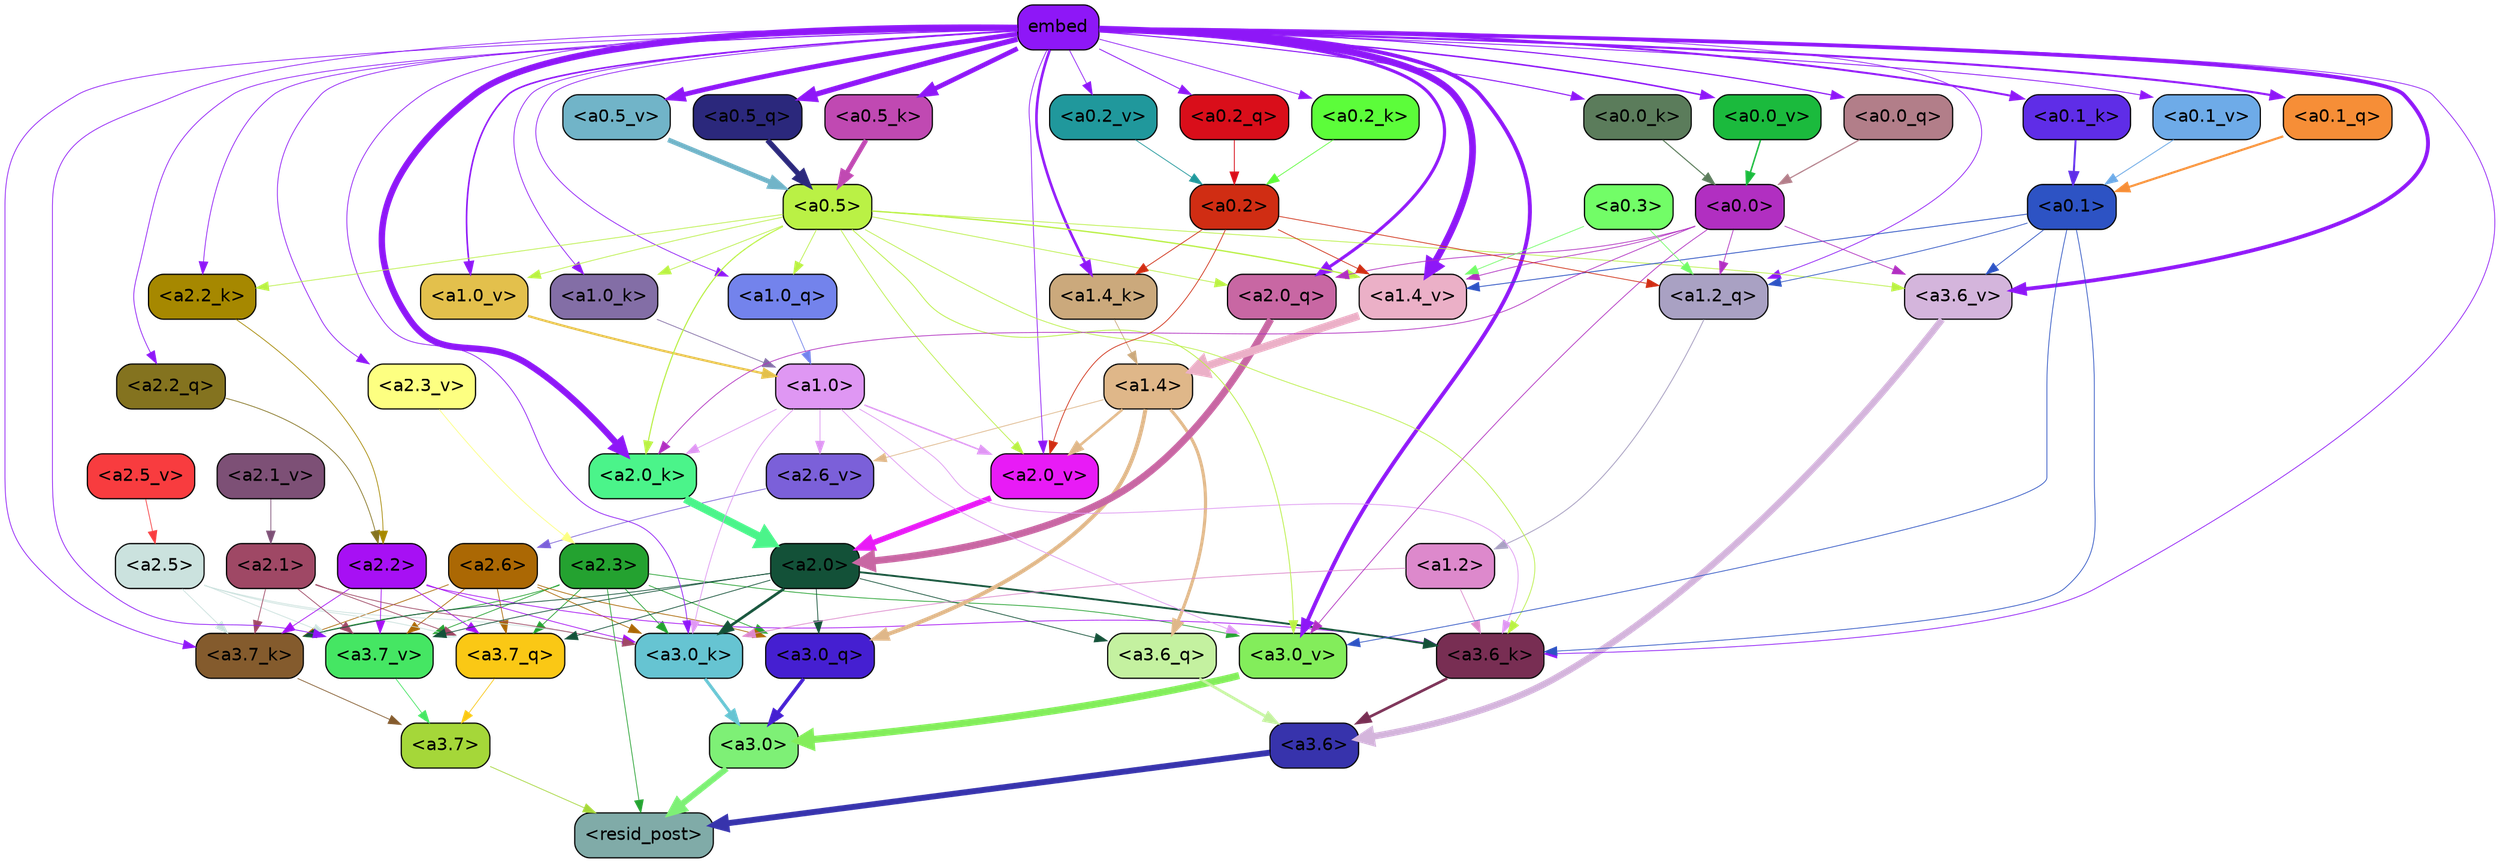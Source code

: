 strict digraph "" {
	graph [bgcolor=transparent,
		layout=dot,
		overlap=false,
		splines=true
	];
	"<a3.7>"	[color=black,
		fillcolor="#a5d739",
		fontname=Helvetica,
		shape=box,
		style="filled, rounded"];
	"<resid_post>"	[color=black,
		fillcolor="#80aba8",
		fontname=Helvetica,
		shape=box,
		style="filled, rounded"];
	"<a3.7>" -> "<resid_post>"	[color="#a5d739",
		penwidth=0.6];
	"<a3.6>"	[color=black,
		fillcolor="#3733ac",
		fontname=Helvetica,
		shape=box,
		style="filled, rounded"];
	"<a3.6>" -> "<resid_post>"	[color="#3733ac",
		penwidth=4.7534414529800415];
	"<a3.0>"	[color=black,
		fillcolor="#7ef076",
		fontname=Helvetica,
		shape=box,
		style="filled, rounded"];
	"<a3.0>" -> "<resid_post>"	[color="#7ef076",
		penwidth=4.898576855659485];
	"<a2.3>"	[color=black,
		fillcolor="#24a230",
		fontname=Helvetica,
		shape=box,
		style="filled, rounded"];
	"<a2.3>" -> "<resid_post>"	[color="#24a230",
		penwidth=0.6];
	"<a3.7_q>"	[color=black,
		fillcolor="#fac815",
		fontname=Helvetica,
		shape=box,
		style="filled, rounded"];
	"<a2.3>" -> "<a3.7_q>"	[color="#24a230",
		penwidth=0.6];
	"<a3.0_q>"	[color=black,
		fillcolor="#451fd1",
		fontname=Helvetica,
		shape=box,
		style="filled, rounded"];
	"<a2.3>" -> "<a3.0_q>"	[color="#24a230",
		penwidth=0.6];
	"<a3.7_k>"	[color=black,
		fillcolor="#845b2d",
		fontname=Helvetica,
		shape=box,
		style="filled, rounded"];
	"<a2.3>" -> "<a3.7_k>"	[color="#24a230",
		penwidth=0.6];
	"<a3.0_k>"	[color=black,
		fillcolor="#66c4d2",
		fontname=Helvetica,
		shape=box,
		style="filled, rounded"];
	"<a2.3>" -> "<a3.0_k>"	[color="#24a230",
		penwidth=0.6];
	"<a3.7_v>"	[color=black,
		fillcolor="#45e663",
		fontname=Helvetica,
		shape=box,
		style="filled, rounded"];
	"<a2.3>" -> "<a3.7_v>"	[color="#24a230",
		penwidth=0.6];
	"<a3.0_v>"	[color=black,
		fillcolor="#83ed5b",
		fontname=Helvetica,
		shape=box,
		style="filled, rounded"];
	"<a2.3>" -> "<a3.0_v>"	[color="#24a230",
		penwidth=0.6];
	"<a3.7_q>" -> "<a3.7>"	[color="#fac815",
		penwidth=0.6];
	"<a3.6_q>"	[color=black,
		fillcolor="#c4f1a0",
		fontname=Helvetica,
		shape=box,
		style="filled, rounded"];
	"<a3.6_q>" -> "<a3.6>"	[color="#c4f1a0",
		penwidth=2.160832464694977];
	"<a3.0_q>" -> "<a3.0>"	[color="#451fd1",
		penwidth=2.870753765106201];
	"<a3.7_k>" -> "<a3.7>"	[color="#845b2d",
		penwidth=0.6];
	"<a3.6_k>"	[color=black,
		fillcolor="#782e53",
		fontname=Helvetica,
		shape=box,
		style="filled, rounded"];
	"<a3.6_k>" -> "<a3.6>"	[color="#782e53",
		penwidth=2.13908451795578];
	"<a3.0_k>" -> "<a3.0>"	[color="#66c4d2",
		penwidth=2.520303964614868];
	"<a3.7_v>" -> "<a3.7>"	[color="#45e663",
		penwidth=0.6];
	"<a3.6_v>"	[color=black,
		fillcolor="#d4b5dc",
		fontname=Helvetica,
		shape=box,
		style="filled, rounded"];
	"<a3.6_v>" -> "<a3.6>"	[color="#d4b5dc",
		penwidth=5.297133803367615];
	"<a3.0_v>" -> "<a3.0>"	[color="#83ed5b",
		penwidth=5.680712580680847];
	"<a2.6>"	[color=black,
		fillcolor="#ab6804",
		fontname=Helvetica,
		shape=box,
		style="filled, rounded"];
	"<a2.6>" -> "<a3.7_q>"	[color="#ab6804",
		penwidth=0.6];
	"<a2.6>" -> "<a3.0_q>"	[color="#ab6804",
		penwidth=0.6];
	"<a2.6>" -> "<a3.7_k>"	[color="#ab6804",
		penwidth=0.6];
	"<a2.6>" -> "<a3.0_k>"	[color="#ab6804",
		penwidth=0.6];
	"<a2.6>" -> "<a3.7_v>"	[color="#ab6804",
		penwidth=0.6];
	"<a2.5>"	[color=black,
		fillcolor="#cbe2de",
		fontname=Helvetica,
		shape=box,
		style="filled, rounded"];
	"<a2.5>" -> "<a3.7_q>"	[color="#cbe2de",
		penwidth=0.6];
	"<a2.5>" -> "<a3.7_k>"	[color="#cbe2de",
		penwidth=0.6];
	"<a2.5>" -> "<a3.0_k>"	[color="#cbe2de",
		penwidth=0.6];
	"<a2.5>" -> "<a3.7_v>"	[color="#cbe2de",
		penwidth=0.6];
	"<a2.2>"	[color=black,
		fillcolor="#a710f4",
		fontname=Helvetica,
		shape=box,
		style="filled, rounded"];
	"<a2.2>" -> "<a3.7_q>"	[color="#a710f4",
		penwidth=0.6];
	"<a2.2>" -> "<a3.7_k>"	[color="#a710f4",
		penwidth=0.6];
	"<a2.2>" -> "<a3.6_k>"	[color="#a710f4",
		penwidth=0.6];
	"<a2.2>" -> "<a3.0_k>"	[color="#a710f4",
		penwidth=0.6];
	"<a2.2>" -> "<a3.7_v>"	[color="#a710f4",
		penwidth=0.6];
	"<a2.1>"	[color=black,
		fillcolor="#9f4865",
		fontname=Helvetica,
		shape=box,
		style="filled, rounded"];
	"<a2.1>" -> "<a3.7_q>"	[color="#9f4865",
		penwidth=0.6];
	"<a2.1>" -> "<a3.7_k>"	[color="#9f4865",
		penwidth=0.6];
	"<a2.1>" -> "<a3.0_k>"	[color="#9f4865",
		penwidth=0.6];
	"<a2.1>" -> "<a3.7_v>"	[color="#9f4865",
		penwidth=0.6];
	"<a2.0>"	[color=black,
		fillcolor="#135138",
		fontname=Helvetica,
		shape=box,
		style="filled, rounded"];
	"<a2.0>" -> "<a3.7_q>"	[color="#135138",
		penwidth=0.6];
	"<a2.0>" -> "<a3.6_q>"	[color="#135138",
		penwidth=0.6];
	"<a2.0>" -> "<a3.0_q>"	[color="#135138",
		penwidth=0.6];
	"<a2.0>" -> "<a3.7_k>"	[color="#135138",
		penwidth=0.6];
	"<a2.0>" -> "<a3.6_k>"	[color="#135138",
		penwidth=1.4855384826660156];
	"<a2.0>" -> "<a3.0_k>"	[color="#135138",
		penwidth=2.142689883708954];
	"<a2.0>" -> "<a3.7_v>"	[color="#135138",
		penwidth=0.6];
	"<a1.4>"	[color=black,
		fillcolor="#dfb789",
		fontname=Helvetica,
		shape=box,
		style="filled, rounded"];
	"<a1.4>" -> "<a3.6_q>"	[color="#dfb789",
		penwidth=2.4767253398895264];
	"<a1.4>" -> "<a3.0_q>"	[color="#dfb789",
		penwidth=3.192750334739685];
	"<a2.6_v>"	[color=black,
		fillcolor="#7b60d9",
		fontname=Helvetica,
		shape=box,
		style="filled, rounded"];
	"<a1.4>" -> "<a2.6_v>"	[color="#dfb789",
		penwidth=0.6];
	"<a2.0_v>"	[color=black,
		fillcolor="#e81bf6",
		fontname=Helvetica,
		shape=box,
		style="filled, rounded"];
	"<a1.4>" -> "<a2.0_v>"	[color="#dfb789",
		penwidth=2.0349366441369057];
	embed	[color=black,
		fillcolor="#8e17f7",
		fontname=Helvetica,
		shape=box,
		style="filled, rounded"];
	embed -> "<a3.7_k>"	[color="#8e17f7",
		penwidth=0.6];
	embed -> "<a3.6_k>"	[color="#8e17f7",
		penwidth=0.6];
	embed -> "<a3.0_k>"	[color="#8e17f7",
		penwidth=0.6015868484973907];
	embed -> "<a3.7_v>"	[color="#8e17f7",
		penwidth=0.6];
	embed -> "<a3.6_v>"	[color="#8e17f7",
		penwidth=3.067279100418091];
	embed -> "<a3.0_v>"	[color="#8e17f7",
		penwidth=3.0891895294189453];
	"<a2.2_q>"	[color=black,
		fillcolor="#84731f",
		fontname=Helvetica,
		shape=box,
		style="filled, rounded"];
	embed -> "<a2.2_q>"	[color="#8e17f7",
		penwidth=0.6];
	"<a2.0_q>"	[color=black,
		fillcolor="#c867a3",
		fontname=Helvetica,
		shape=box,
		style="filled, rounded"];
	embed -> "<a2.0_q>"	[color="#8e17f7",
		penwidth=2.482962191104889];
	"<a2.2_k>"	[color=black,
		fillcolor="#a68800",
		fontname=Helvetica,
		shape=box,
		style="filled, rounded"];
	embed -> "<a2.2_k>"	[color="#8e17f7",
		penwidth=0.6];
	"<a2.0_k>"	[color=black,
		fillcolor="#4bf48a",
		fontname=Helvetica,
		shape=box,
		style="filled, rounded"];
	embed -> "<a2.0_k>"	[color="#8e17f7",
		penwidth=5.09069561958313];
	"<a2.3_v>"	[color=black,
		fillcolor="#fdff81",
		fontname=Helvetica,
		shape=box,
		style="filled, rounded"];
	embed -> "<a2.3_v>"	[color="#8e17f7",
		penwidth=0.6];
	embed -> "<a2.0_v>"	[color="#8e17f7",
		penwidth=0.6];
	"<a1.2_q>"	[color=black,
		fillcolor="#a9a1c3",
		fontname=Helvetica,
		shape=box,
		style="filled, rounded"];
	embed -> "<a1.2_q>"	[color="#8e17f7",
		penwidth=0.6];
	"<a1.0_q>"	[color=black,
		fillcolor="#7383ec",
		fontname=Helvetica,
		shape=box,
		style="filled, rounded"];
	embed -> "<a1.0_q>"	[color="#8e17f7",
		penwidth=0.6];
	"<a1.4_k>"	[color=black,
		fillcolor="#cba97c",
		fontname=Helvetica,
		shape=box,
		style="filled, rounded"];
	embed -> "<a1.4_k>"	[color="#8e17f7",
		penwidth=2.0865602493286133];
	"<a1.0_k>"	[color=black,
		fillcolor="#836ea6",
		fontname=Helvetica,
		shape=box,
		style="filled, rounded"];
	embed -> "<a1.0_k>"	[color="#8e17f7",
		penwidth=0.6];
	"<a1.4_v>"	[color=black,
		fillcolor="#ebb0c7",
		fontname=Helvetica,
		shape=box,
		style="filled, rounded"];
	embed -> "<a1.4_v>"	[color="#8e17f7",
		penwidth=5.391523122787476];
	"<a1.0_v>"	[color=black,
		fillcolor="#e3c04c",
		fontname=Helvetica,
		shape=box,
		style="filled, rounded"];
	embed -> "<a1.0_v>"	[color="#8e17f7",
		penwidth=1.2820317149162292];
	"<a0.5_q>"	[color=black,
		fillcolor="#2b287c",
		fontname=Helvetica,
		shape=box,
		style="filled, rounded"];
	embed -> "<a0.5_q>"	[color="#8e17f7",
		penwidth=4.278981596231461];
	"<a0.2_q>"	[color=black,
		fillcolor="#d90e1a",
		fontname=Helvetica,
		shape=box,
		style="filled, rounded"];
	embed -> "<a0.2_q>"	[color="#8e17f7",
		penwidth=0.6808736324310303];
	"<a0.1_q>"	[color=black,
		fillcolor="#f68e37",
		fontname=Helvetica,
		shape=box,
		style="filled, rounded"];
	embed -> "<a0.1_q>"	[color="#8e17f7",
		penwidth=1.6957638263702393];
	"<a0.0_q>"	[color=black,
		fillcolor="#b27e89",
		fontname=Helvetica,
		shape=box,
		style="filled, rounded"];
	embed -> "<a0.0_q>"	[color="#8e17f7",
		penwidth=0.935662031173706];
	"<a0.5_k>"	[color=black,
		fillcolor="#c049b2",
		fontname=Helvetica,
		shape=box,
		style="filled, rounded"];
	embed -> "<a0.5_k>"	[color="#8e17f7",
		penwidth=3.780350238084793];
	"<a0.2_k>"	[color=black,
		fillcolor="#5cfd3a",
		fontname=Helvetica,
		shape=box,
		style="filled, rounded"];
	embed -> "<a0.2_k>"	[color="#8e17f7",
		penwidth=0.6];
	"<a0.1_k>"	[color=black,
		fillcolor="#5f2de7",
		fontname=Helvetica,
		shape=box,
		style="filled, rounded"];
	embed -> "<a0.1_k>"	[color="#8e17f7",
		penwidth=1.5920617580413818];
	"<a0.0_k>"	[color=black,
		fillcolor="#5b7c5b",
		fontname=Helvetica,
		shape=box,
		style="filled, rounded"];
	embed -> "<a0.0_k>"	[color="#8e17f7",
		penwidth=0.8355848789215088];
	"<a0.5_v>"	[color=black,
		fillcolor="#71b4c8",
		fontname=Helvetica,
		shape=box,
		style="filled, rounded"];
	embed -> "<a0.5_v>"	[color="#8e17f7",
		penwidth=3.845047429203987];
	"<a0.2_v>"	[color=black,
		fillcolor="#20989c",
		fontname=Helvetica,
		shape=box,
		style="filled, rounded"];
	embed -> "<a0.2_v>"	[color="#8e17f7",
		penwidth=0.6];
	"<a0.1_v>"	[color=black,
		fillcolor="#6eabe8",
		fontname=Helvetica,
		shape=box,
		style="filled, rounded"];
	embed -> "<a0.1_v>"	[color="#8e17f7",
		penwidth=0.6841893196105957];
	"<a0.0_v>"	[color=black,
		fillcolor="#1bba3d",
		fontname=Helvetica,
		shape=box,
		style="filled, rounded"];
	embed -> "<a0.0_v>"	[color="#8e17f7",
		penwidth=1.2129571437835693];
	"<a1.2>"	[color=black,
		fillcolor="#dd89cc",
		fontname=Helvetica,
		shape=box,
		style="filled, rounded"];
	"<a1.2>" -> "<a3.6_k>"	[color="#dd89cc",
		penwidth=0.6];
	"<a1.2>" -> "<a3.0_k>"	[color="#dd89cc",
		penwidth=0.6];
	"<a1.0>"	[color=black,
		fillcolor="#df97f3",
		fontname=Helvetica,
		shape=box,
		style="filled, rounded"];
	"<a1.0>" -> "<a3.6_k>"	[color="#df97f3",
		penwidth=0.6];
	"<a1.0>" -> "<a3.0_k>"	[color="#df97f3",
		penwidth=0.6];
	"<a1.0>" -> "<a3.0_v>"	[color="#df97f3",
		penwidth=0.6];
	"<a1.0>" -> "<a2.0_k>"	[color="#df97f3",
		penwidth=0.6];
	"<a1.0>" -> "<a2.6_v>"	[color="#df97f3",
		penwidth=0.6];
	"<a1.0>" -> "<a2.0_v>"	[color="#df97f3",
		penwidth=1.1342760920524597];
	"<a0.5>"	[color=black,
		fillcolor="#baf145",
		fontname=Helvetica,
		shape=box,
		style="filled, rounded"];
	"<a0.5>" -> "<a3.6_k>"	[color="#baf145",
		penwidth=0.6];
	"<a0.5>" -> "<a3.6_v>"	[color="#baf145",
		penwidth=0.6];
	"<a0.5>" -> "<a3.0_v>"	[color="#baf145",
		penwidth=0.6549575447570533];
	"<a0.5>" -> "<a2.0_q>"	[color="#baf145",
		penwidth=0.6];
	"<a0.5>" -> "<a2.2_k>"	[color="#baf145",
		penwidth=0.6];
	"<a0.5>" -> "<a2.0_k>"	[color="#baf145",
		penwidth=0.8980485796928406];
	"<a0.5>" -> "<a2.0_v>"	[color="#baf145",
		penwidth=0.6];
	"<a0.5>" -> "<a1.0_q>"	[color="#baf145",
		penwidth=0.6];
	"<a0.5>" -> "<a1.0_k>"	[color="#baf145",
		penwidth=0.6];
	"<a0.5>" -> "<a1.4_v>"	[color="#baf145",
		penwidth=1.060444712638855];
	"<a0.5>" -> "<a1.0_v>"	[color="#baf145",
		penwidth=0.6];
	"<a0.1>"	[color=black,
		fillcolor="#2d53c4",
		fontname=Helvetica,
		shape=box,
		style="filled, rounded"];
	"<a0.1>" -> "<a3.6_k>"	[color="#2d53c4",
		penwidth=0.6];
	"<a0.1>" -> "<a3.6_v>"	[color="#2d53c4",
		penwidth=0.6];
	"<a0.1>" -> "<a3.0_v>"	[color="#2d53c4",
		penwidth=0.6];
	"<a0.1>" -> "<a1.2_q>"	[color="#2d53c4",
		penwidth=0.6];
	"<a0.1>" -> "<a1.4_v>"	[color="#2d53c4",
		penwidth=0.6688870191574097];
	"<a0.0>"	[color=black,
		fillcolor="#b12fc1",
		fontname=Helvetica,
		shape=box,
		style="filled, rounded"];
	"<a0.0>" -> "<a3.6_v>"	[color="#b12fc1",
		penwidth=0.6];
	"<a0.0>" -> "<a3.0_v>"	[color="#b12fc1",
		penwidth=0.6];
	"<a0.0>" -> "<a2.0_q>"	[color="#b12fc1",
		penwidth=0.6];
	"<a0.0>" -> "<a2.0_k>"	[color="#b12fc1",
		penwidth=0.6];
	"<a0.0>" -> "<a1.2_q>"	[color="#b12fc1",
		penwidth=0.6];
	"<a0.0>" -> "<a1.4_v>"	[color="#b12fc1",
		penwidth=0.6];
	"<a2.2_q>" -> "<a2.2>"	[color="#84731f",
		penwidth=0.6];
	"<a2.0_q>" -> "<a2.0>"	[color="#c867a3",
		penwidth=5.653985500335693];
	"<a2.2_k>" -> "<a2.2>"	[color="#a68800",
		penwidth=0.6];
	"<a2.0_k>" -> "<a2.0>"	[color="#4bf48a",
		penwidth=6.397904872894287];
	"<a2.6_v>" -> "<a2.6>"	[color="#7b60d9",
		penwidth=0.6];
	"<a2.5_v>"	[color=black,
		fillcolor="#f83c3f",
		fontname=Helvetica,
		shape=box,
		style="filled, rounded"];
	"<a2.5_v>" -> "<a2.5>"	[color="#f83c3f",
		penwidth=0.6];
	"<a2.3_v>" -> "<a2.3>"	[color="#fdff81",
		penwidth=0.6];
	"<a2.1_v>"	[color=black,
		fillcolor="#7d5076",
		fontname=Helvetica,
		shape=box,
		style="filled, rounded"];
	"<a2.1_v>" -> "<a2.1>"	[color="#7d5076",
		penwidth=0.6];
	"<a2.0_v>" -> "<a2.0>"	[color="#e81bf6",
		penwidth=4.48047137260437];
	"<a0.2>"	[color=black,
		fillcolor="#d02d13",
		fontname=Helvetica,
		shape=box,
		style="filled, rounded"];
	"<a0.2>" -> "<a2.0_v>"	[color="#d02d13",
		penwidth=0.6];
	"<a0.2>" -> "<a1.2_q>"	[color="#d02d13",
		penwidth=0.6];
	"<a0.2>" -> "<a1.4_k>"	[color="#d02d13",
		penwidth=0.6];
	"<a0.2>" -> "<a1.4_v>"	[color="#d02d13",
		penwidth=0.6];
	"<a1.2_q>" -> "<a1.2>"	[color="#a9a1c3",
		penwidth=0.702675461769104];
	"<a1.0_q>" -> "<a1.0>"	[color="#7383ec",
		penwidth=0.6];
	"<a1.4_k>" -> "<a1.4>"	[color="#cba97c",
		penwidth=0.6];
	"<a1.0_k>" -> "<a1.0>"	[color="#836ea6",
		penwidth=0.6];
	"<a1.4_v>" -> "<a1.4>"	[color="#ebb0c7",
		penwidth=6.273579955101013];
	"<a1.0_v>" -> "<a1.0>"	[color="#e3c04c",
		penwidth=1.7821020036935806];
	"<a0.3>"	[color=black,
		fillcolor="#72fd67",
		fontname=Helvetica,
		shape=box,
		style="filled, rounded"];
	"<a0.3>" -> "<a1.2_q>"	[color="#72fd67",
		penwidth=0.6];
	"<a0.3>" -> "<a1.4_v>"	[color="#72fd67",
		penwidth=0.6];
	"<a0.5_q>" -> "<a0.5>"	[color="#2b287c",
		penwidth=4.261124700307846];
	"<a0.2_q>" -> "<a0.2>"	[color="#d90e1a",
		penwidth=0.68086838722229];
	"<a0.1_q>" -> "<a0.1>"	[color="#f68e37",
		penwidth=1.6957619190216064];
	"<a0.0_q>" -> "<a0.0>"	[color="#b27e89",
		penwidth=0.9356684684753418];
	"<a0.5_k>" -> "<a0.5>"	[color="#c049b2",
		penwidth=3.774221658706665];
	"<a0.2_k>" -> "<a0.2>"	[color="#5cfd3a",
		penwidth=0.6];
	"<a0.1_k>" -> "<a0.1>"	[color="#5f2de7",
		penwidth=1.5772395133972168];
	"<a0.0_k>" -> "<a0.0>"	[color="#5b7c5b",
		penwidth=0.8415243625640869];
	"<a0.5_v>" -> "<a0.5>"	[color="#71b4c8",
		penwidth=3.851448491215706];
	"<a0.2_v>" -> "<a0.2>"	[color="#20989c",
		penwidth=0.6];
	"<a0.1_v>" -> "<a0.1>"	[color="#6eabe8",
		penwidth=0.7046854496002197];
	"<a0.0_v>" -> "<a0.0>"	[color="#1bba3d",
		penwidth=1.2174623012542725];
}
